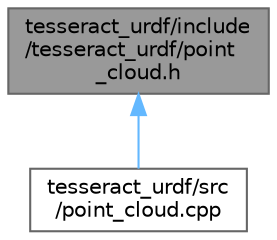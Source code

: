 digraph "tesseract_urdf/include/tesseract_urdf/point_cloud.h"
{
 // LATEX_PDF_SIZE
  bgcolor="transparent";
  edge [fontname=Helvetica,fontsize=10,labelfontname=Helvetica,labelfontsize=10];
  node [fontname=Helvetica,fontsize=10,shape=box,height=0.2,width=0.4];
  Node1 [label="tesseract_urdf/include\l/tesseract_urdf/point\l_cloud.h",height=0.2,width=0.4,color="gray40", fillcolor="grey60", style="filled", fontcolor="black",tooltip="Parse PCL point cloud to octree from xml string."];
  Node1 -> Node2 [dir="back",color="steelblue1",style="solid"];
  Node2 [label="tesseract_urdf/src\l/point_cloud.cpp",height=0.2,width=0.4,color="grey40", fillcolor="white", style="filled",URL="$d0/d52/point__cloud_8cpp.html",tooltip="Parse PCL point cloud to octree from xml string."];
}
